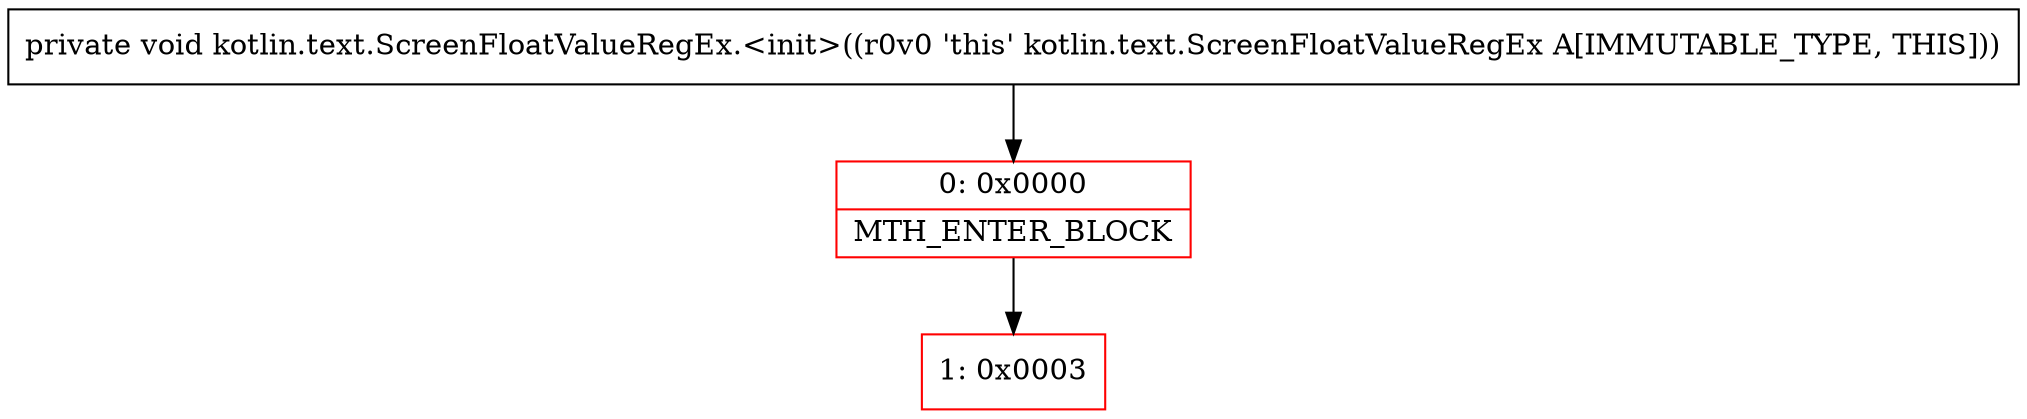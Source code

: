 digraph "CFG forkotlin.text.ScreenFloatValueRegEx.\<init\>()V" {
subgraph cluster_Region_251263294 {
label = "R(0)";
node [shape=record,color=blue];
}
Node_0 [shape=record,color=red,label="{0\:\ 0x0000|MTH_ENTER_BLOCK\l}"];
Node_1 [shape=record,color=red,label="{1\:\ 0x0003}"];
MethodNode[shape=record,label="{private void kotlin.text.ScreenFloatValueRegEx.\<init\>((r0v0 'this' kotlin.text.ScreenFloatValueRegEx A[IMMUTABLE_TYPE, THIS])) }"];
MethodNode -> Node_0;
Node_0 -> Node_1;
}

